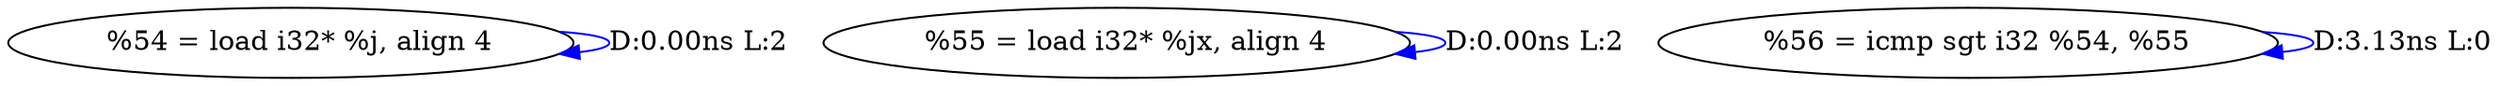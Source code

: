 digraph {
Node0x2d096e0[label="  %54 = load i32* %j, align 4"];
Node0x2d096e0 -> Node0x2d096e0[label="D:0.00ns L:2",color=blue];
Node0x2d097c0[label="  %55 = load i32* %jx, align 4"];
Node0x2d097c0 -> Node0x2d097c0[label="D:0.00ns L:2",color=blue];
Node0x2d06a10[label="  %56 = icmp sgt i32 %54, %55"];
Node0x2d06a10 -> Node0x2d06a10[label="D:3.13ns L:0",color=blue];
}

